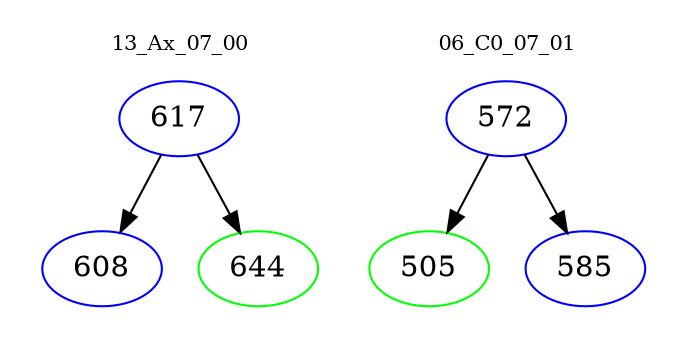 digraph{
subgraph cluster_0 {
color = white
label = "13_Ax_07_00";
fontsize=10;
T0_617 [label="617", color="blue"]
T0_617 -> T0_608 [color="black"]
T0_608 [label="608", color="blue"]
T0_617 -> T0_644 [color="black"]
T0_644 [label="644", color="green"]
}
subgraph cluster_1 {
color = white
label = "06_C0_07_01";
fontsize=10;
T1_572 [label="572", color="blue"]
T1_572 -> T1_505 [color="black"]
T1_505 [label="505", color="green"]
T1_572 -> T1_585 [color="black"]
T1_585 [label="585", color="blue"]
}
}
